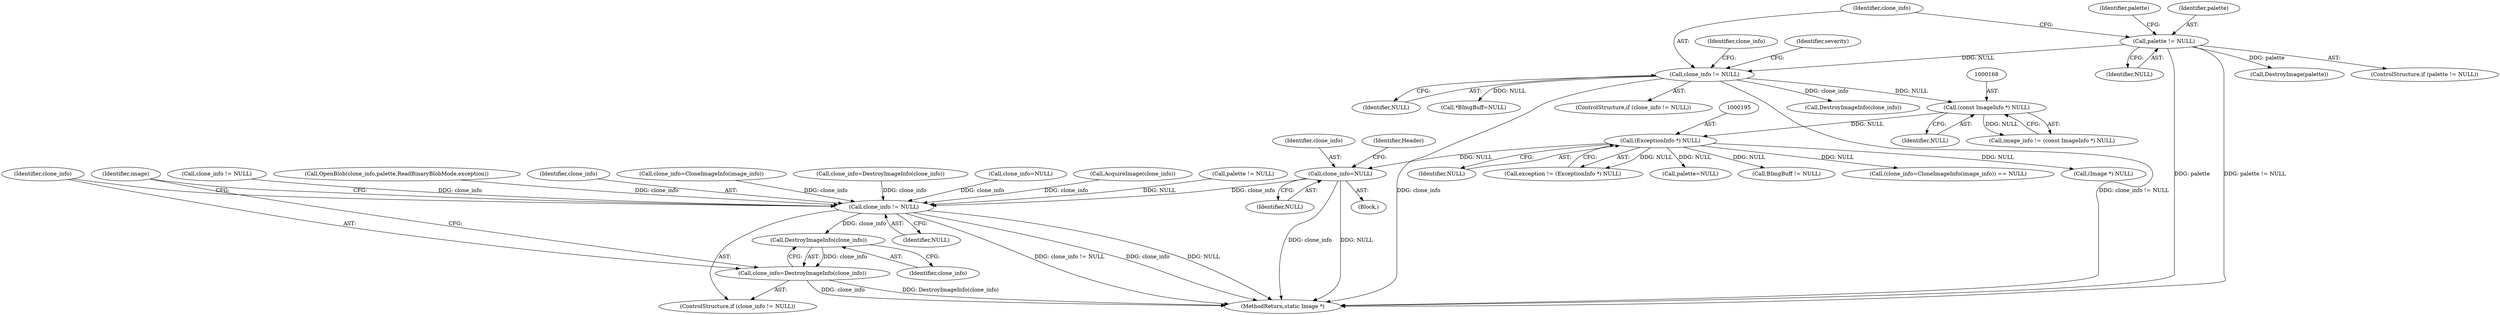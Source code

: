 digraph "0_ImageMagick_1e59b29e520d2beab73e8c78aacd5f1c0d76196d@pointer" {
"1000230" [label="(Call,clone_info=NULL)"];
"1000194" [label="(Call,(ExceptionInfo *) NULL)"];
"1000167" [label="(Call,(const ImageInfo *) NULL)"];
"1000133" [label="(Call,clone_info != NULL)"];
"1000125" [label="(Call,palette != NULL)"];
"1001494" [label="(Call,clone_info != NULL)"];
"1001499" [label="(Call,DestroyImageInfo(clone_info))"];
"1001497" [label="(Call,clone_info=DestroyImageInfo(clone_info))"];
"1001493" [label="(ControlStructure,if (clone_info != NULL))"];
"1000192" [label="(Call,exception != (ExceptionInfo *) NULL)"];
"1000169" [label="(Identifier,NULL)"];
"1001520" [label="(MethodReturn,static Image *)"];
"1001500" [label="(Identifier,clone_info)"];
"1000227" [label="(Call,palette=NULL)"];
"1000194" [label="(Call,(ExceptionInfo *) NULL)"];
"1001152" [label="(Call,clone_info != NULL)"];
"1001476" [label="(Call,BImgBuff != NULL)"];
"1000126" [label="(Identifier,palette)"];
"1001497" [label="(Call,clone_info=DestroyImageInfo(clone_info))"];
"1000632" [label="(Call,OpenBlob(clone_info,palette,ReadBinaryBlobMode,exception))"];
"1001499" [label="(Call,DestroyImageInfo(clone_info))"];
"1000122" [label="(Block,)"];
"1000477" [label="(Call,(clone_info=CloneImageInfo(image_info)) == NULL)"];
"1001498" [label="(Identifier,clone_info)"];
"1001495" [label="(Identifier,clone_info)"];
"1000138" [label="(Call,DestroyImageInfo(clone_info))"];
"1000141" [label="(Identifier,severity)"];
"1000478" [label="(Call,clone_info=CloneImageInfo(image_info))"];
"1000235" [label="(Identifier,Header)"];
"1000130" [label="(Call,DestroyImage(palette))"];
"1001494" [label="(Call,clone_info != NULL)"];
"1001155" [label="(Call,clone_info=DestroyImageInfo(clone_info))"];
"1000231" [label="(Identifier,clone_info)"];
"1000165" [label="(Call,image_info != (const ImageInfo *) NULL)"];
"1000134" [label="(Identifier,clone_info)"];
"1000135" [label="(Identifier,NULL)"];
"1000137" [label="(Identifier,clone_info)"];
"1000125" [label="(Call,palette != NULL)"];
"1000230" [label="(Call,clone_info=NULL)"];
"1001504" [label="(Identifier,image)"];
"1000133" [label="(Call,clone_info != NULL)"];
"1000159" [label="(Call,*BImgBuff=NULL)"];
"1000224" [label="(Call,(Image *) NULL)"];
"1000124" [label="(ControlStructure,if (palette != NULL))"];
"1000129" [label="(Identifier,palette)"];
"1000232" [label="(Identifier,NULL)"];
"1000618" [label="(Call,clone_info=NULL)"];
"1000127" [label="(Identifier,NULL)"];
"1000626" [label="(Call,AcquireImage(clone_info))"];
"1000196" [label="(Identifier,NULL)"];
"1000132" [label="(ControlStructure,if (clone_info != NULL))"];
"1001486" [label="(Call,palette != NULL)"];
"1001496" [label="(Identifier,NULL)"];
"1000167" [label="(Call,(const ImageInfo *) NULL)"];
"1000230" -> "1000122"  [label="AST: "];
"1000230" -> "1000232"  [label="CFG: "];
"1000231" -> "1000230"  [label="AST: "];
"1000232" -> "1000230"  [label="AST: "];
"1000235" -> "1000230"  [label="CFG: "];
"1000230" -> "1001520"  [label="DDG: clone_info"];
"1000230" -> "1001520"  [label="DDG: NULL"];
"1000194" -> "1000230"  [label="DDG: NULL"];
"1000230" -> "1001494"  [label="DDG: clone_info"];
"1000194" -> "1000192"  [label="AST: "];
"1000194" -> "1000196"  [label="CFG: "];
"1000195" -> "1000194"  [label="AST: "];
"1000196" -> "1000194"  [label="AST: "];
"1000192" -> "1000194"  [label="CFG: "];
"1000194" -> "1000192"  [label="DDG: NULL"];
"1000167" -> "1000194"  [label="DDG: NULL"];
"1000194" -> "1000224"  [label="DDG: NULL"];
"1000194" -> "1000227"  [label="DDG: NULL"];
"1000194" -> "1000477"  [label="DDG: NULL"];
"1000194" -> "1001476"  [label="DDG: NULL"];
"1000167" -> "1000165"  [label="AST: "];
"1000167" -> "1000169"  [label="CFG: "];
"1000168" -> "1000167"  [label="AST: "];
"1000169" -> "1000167"  [label="AST: "];
"1000165" -> "1000167"  [label="CFG: "];
"1000167" -> "1000165"  [label="DDG: NULL"];
"1000133" -> "1000167"  [label="DDG: NULL"];
"1000133" -> "1000132"  [label="AST: "];
"1000133" -> "1000135"  [label="CFG: "];
"1000134" -> "1000133"  [label="AST: "];
"1000135" -> "1000133"  [label="AST: "];
"1000137" -> "1000133"  [label="CFG: "];
"1000141" -> "1000133"  [label="CFG: "];
"1000133" -> "1001520"  [label="DDG: clone_info"];
"1000133" -> "1001520"  [label="DDG: clone_info != NULL"];
"1000125" -> "1000133"  [label="DDG: NULL"];
"1000133" -> "1000138"  [label="DDG: clone_info"];
"1000133" -> "1000159"  [label="DDG: NULL"];
"1000125" -> "1000124"  [label="AST: "];
"1000125" -> "1000127"  [label="CFG: "];
"1000126" -> "1000125"  [label="AST: "];
"1000127" -> "1000125"  [label="AST: "];
"1000129" -> "1000125"  [label="CFG: "];
"1000134" -> "1000125"  [label="CFG: "];
"1000125" -> "1001520"  [label="DDG: palette"];
"1000125" -> "1001520"  [label="DDG: palette != NULL"];
"1000125" -> "1000130"  [label="DDG: palette"];
"1001494" -> "1001493"  [label="AST: "];
"1001494" -> "1001496"  [label="CFG: "];
"1001495" -> "1001494"  [label="AST: "];
"1001496" -> "1001494"  [label="AST: "];
"1001498" -> "1001494"  [label="CFG: "];
"1001504" -> "1001494"  [label="CFG: "];
"1001494" -> "1001520"  [label="DDG: clone_info != NULL"];
"1001494" -> "1001520"  [label="DDG: clone_info"];
"1001494" -> "1001520"  [label="DDG: NULL"];
"1001155" -> "1001494"  [label="DDG: clone_info"];
"1000632" -> "1001494"  [label="DDG: clone_info"];
"1000626" -> "1001494"  [label="DDG: clone_info"];
"1000478" -> "1001494"  [label="DDG: clone_info"];
"1001152" -> "1001494"  [label="DDG: clone_info"];
"1000618" -> "1001494"  [label="DDG: clone_info"];
"1001486" -> "1001494"  [label="DDG: NULL"];
"1001494" -> "1001499"  [label="DDG: clone_info"];
"1001499" -> "1001497"  [label="AST: "];
"1001499" -> "1001500"  [label="CFG: "];
"1001500" -> "1001499"  [label="AST: "];
"1001497" -> "1001499"  [label="CFG: "];
"1001499" -> "1001497"  [label="DDG: clone_info"];
"1001497" -> "1001493"  [label="AST: "];
"1001498" -> "1001497"  [label="AST: "];
"1001504" -> "1001497"  [label="CFG: "];
"1001497" -> "1001520"  [label="DDG: DestroyImageInfo(clone_info)"];
"1001497" -> "1001520"  [label="DDG: clone_info"];
}
